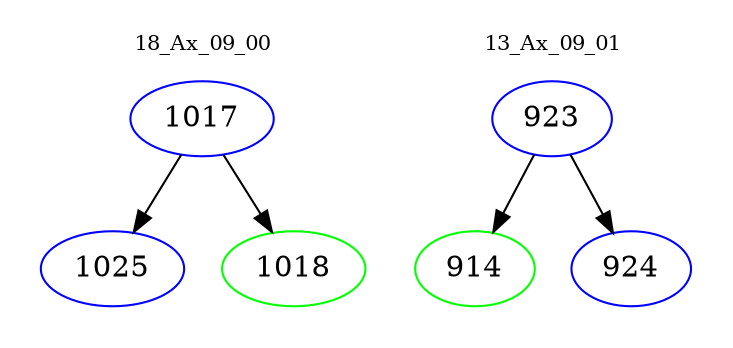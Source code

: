 digraph{
subgraph cluster_0 {
color = white
label = "18_Ax_09_00";
fontsize=10;
T0_1017 [label="1017", color="blue"]
T0_1017 -> T0_1025 [color="black"]
T0_1025 [label="1025", color="blue"]
T0_1017 -> T0_1018 [color="black"]
T0_1018 [label="1018", color="green"]
}
subgraph cluster_1 {
color = white
label = "13_Ax_09_01";
fontsize=10;
T1_923 [label="923", color="blue"]
T1_923 -> T1_914 [color="black"]
T1_914 [label="914", color="green"]
T1_923 -> T1_924 [color="black"]
T1_924 [label="924", color="blue"]
}
}
